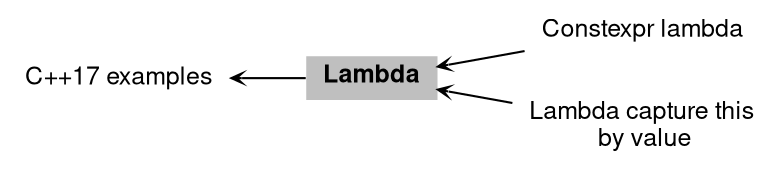 digraph "Lambda"
{
 // LATEX_PDF_SIZE
  bgcolor="transparent";
  edge [fontname="Helvetica,Arial,sans-serif",fontsize=15,labelfontsize=15 arrowhead=open arrowtail=open arrowsize=0.5];
  node [fontname="Helvetica,Arial,sans-serif",fontsize=15,fontsize=12 shape=plaintext];
  rankdir=LR;
  Node2 [label="C++17 examples",height=0.2,width=0.4,color="black",URL="$group__CPP17.html",tooltip=" "];
  Node3 [label="Constexpr lambda",height=0.2,width=0.4,color="black",URL="$group__constexpr__lambda.html",tooltip=" "];
  Node1 [label=<<b>Lambda</b>>,height=0.2,width=0.4,color="black", fillcolor="grey75", style="filled", fontcolor="black",tooltip=" "];
  Node4 [label="Lambda capture this\l by value",height=0.2,width=0.4,color="black",URL="$group__lcbv.html",tooltip=" "];
  Node2->Node1 [shape=plaintext, dir="back", style="solid"];
  Node1->Node3 [shape=plaintext, dir="back", style="solid"];
  Node1->Node4 [shape=plaintext, dir="back", style="solid"];
}
